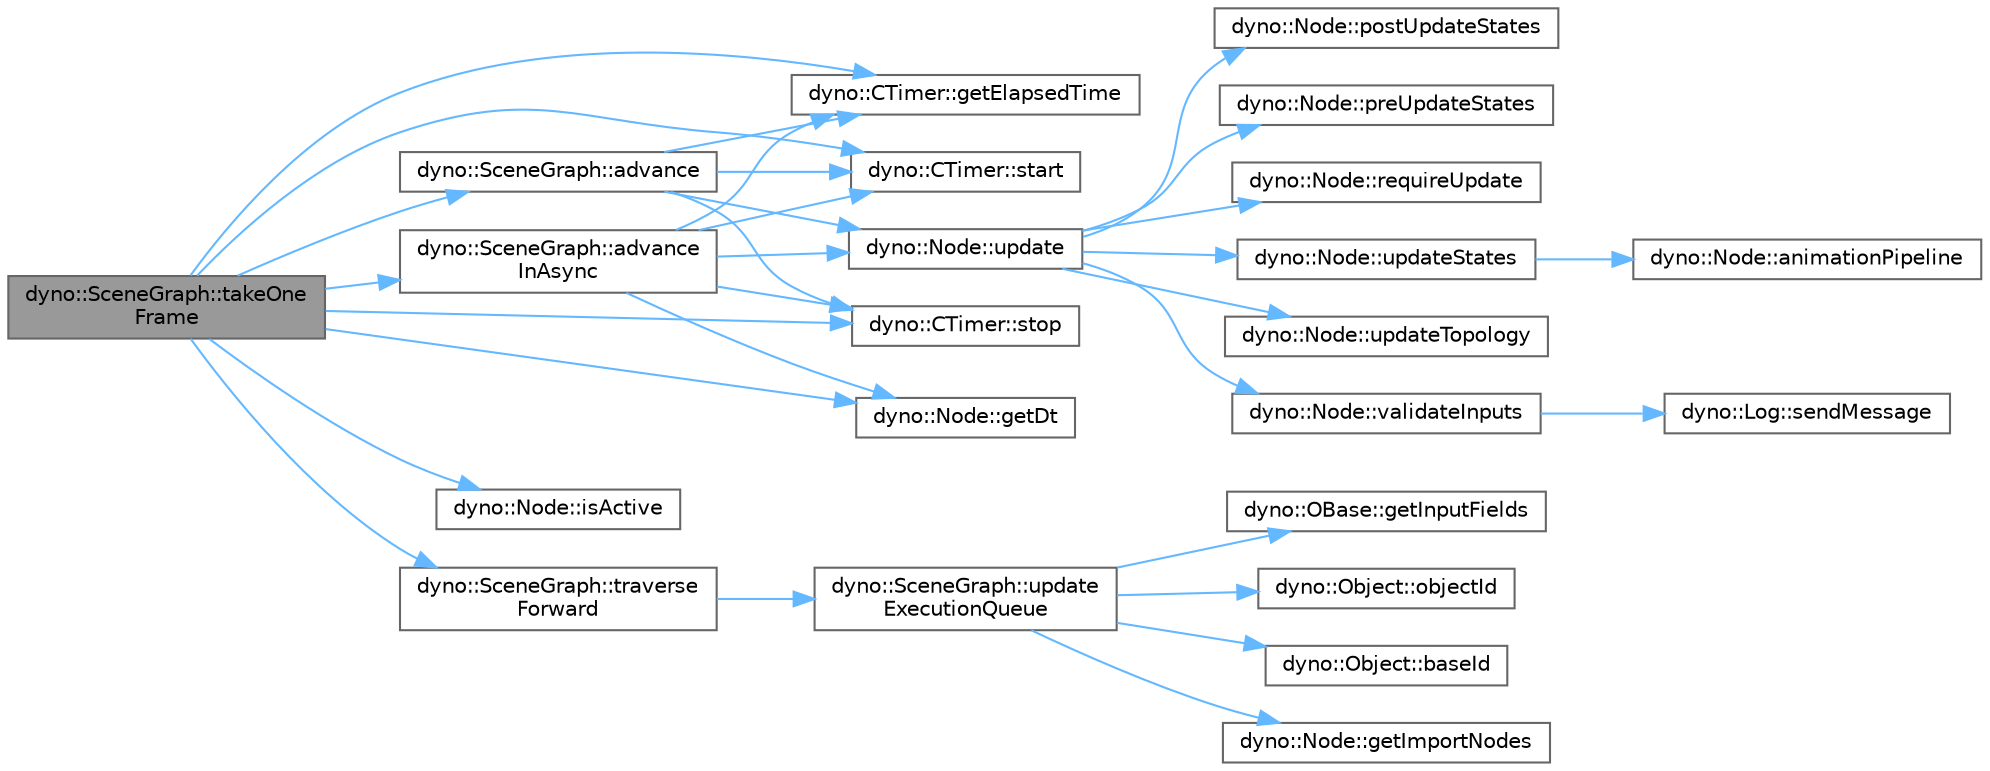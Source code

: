 digraph "dyno::SceneGraph::takeOneFrame"
{
 // LATEX_PDF_SIZE
  bgcolor="transparent";
  edge [fontname=Helvetica,fontsize=10,labelfontname=Helvetica,labelfontsize=10];
  node [fontname=Helvetica,fontsize=10,shape=box,height=0.2,width=0.4];
  rankdir="LR";
  Node1 [id="Node000001",label="dyno::SceneGraph::takeOne\lFrame",height=0.2,width=0.4,color="gray40", fillcolor="grey60", style="filled", fontcolor="black",tooltip=" "];
  Node1 -> Node2 [id="edge1_Node000001_Node000002",color="steelblue1",style="solid",tooltip=" "];
  Node2 [id="Node000002",label="dyno::SceneGraph::advance",height=0.2,width=0.4,color="grey40", fillcolor="white", style="filled",URL="$classdyno_1_1_scene_graph.html#ae6cb9746dab4baaccb565671f6ab5d5d",tooltip=" "];
  Node2 -> Node3 [id="edge2_Node000002_Node000003",color="steelblue1",style="solid",tooltip=" "];
  Node3 [id="Node000003",label="dyno::CTimer::getElapsedTime",height=0.2,width=0.4,color="grey40", fillcolor="white", style="filled",URL="$classdyno_1_1_c_timer.html#a13da08e4cd79b310f227f63bb73e740a",tooltip="return the elapsed time in (ms)"];
  Node2 -> Node4 [id="edge3_Node000002_Node000004",color="steelblue1",style="solid",tooltip=" "];
  Node4 [id="Node000004",label="dyno::CTimer::start",height=0.2,width=0.4,color="grey40", fillcolor="white", style="filled",URL="$classdyno_1_1_c_timer.html#a1596c74f7329eca027d09ea10261f953",tooltip=" "];
  Node2 -> Node5 [id="edge4_Node000002_Node000005",color="steelblue1",style="solid",tooltip=" "];
  Node5 [id="Node000005",label="dyno::CTimer::stop",height=0.2,width=0.4,color="grey40", fillcolor="white", style="filled",URL="$classdyno_1_1_c_timer.html#a579753a6d885a8066fd5af3a017e4b8d",tooltip=" "];
  Node2 -> Node6 [id="edge5_Node000002_Node000006",color="steelblue1",style="solid",tooltip=" "];
  Node6 [id="Node000006",label="dyno::Node::update",height=0.2,width=0.4,color="grey40", fillcolor="white", style="filled",URL="$classdyno_1_1_node.html#a6f4134d96000c896365332f798da5318",tooltip="Called every time interval."];
  Node6 -> Node7 [id="edge6_Node000006_Node000007",color="steelblue1",style="solid",tooltip=" "];
  Node7 [id="Node000007",label="dyno::Node::postUpdateStates",height=0.2,width=0.4,color="grey40", fillcolor="white", style="filled",URL="$classdyno_1_1_node.html#ae07592f3b153eedbe5d2faa8b9cedbdc",tooltip=" "];
  Node6 -> Node8 [id="edge7_Node000006_Node000008",color="steelblue1",style="solid",tooltip=" "];
  Node8 [id="Node000008",label="dyno::Node::preUpdateStates",height=0.2,width=0.4,color="grey40", fillcolor="white", style="filled",URL="$classdyno_1_1_node.html#a78c03eea00535e75a4cbaf0e1442989b",tooltip=" "];
  Node6 -> Node9 [id="edge8_Node000006_Node000009",color="steelblue1",style="solid",tooltip=" "];
  Node9 [id="Node000009",label="dyno::Node::requireUpdate",height=0.2,width=0.4,color="grey40", fillcolor="white", style="filled",URL="$classdyno_1_1_node.html#a64f453ccf76663ec27ad2127ee3592ca",tooltip=" "];
  Node6 -> Node10 [id="edge9_Node000006_Node000010",color="steelblue1",style="solid",tooltip=" "];
  Node10 [id="Node000010",label="dyno::Node::updateStates",height=0.2,width=0.4,color="grey40", fillcolor="white", style="filled",URL="$classdyno_1_1_node.html#a4338663f7efbde6c56b506a8d89c896c",tooltip=" "];
  Node10 -> Node11 [id="edge10_Node000010_Node000011",color="steelblue1",style="solid",tooltip=" "];
  Node11 [id="Node000011",label="dyno::Node::animationPipeline",height=0.2,width=0.4,color="grey40", fillcolor="white", style="filled",URL="$classdyno_1_1_node.html#aba92798b2bb44a2afb84042ff83d753e",tooltip=" "];
  Node6 -> Node12 [id="edge11_Node000006_Node000012",color="steelblue1",style="solid",tooltip=" "];
  Node12 [id="Node000012",label="dyno::Node::updateTopology",height=0.2,width=0.4,color="grey40", fillcolor="white", style="filled",URL="$classdyno_1_1_node.html#a1e7f286fa69a74ca665e7149d61c4fd6",tooltip=" "];
  Node6 -> Node13 [id="edge12_Node000006_Node000013",color="steelblue1",style="solid",tooltip=" "];
  Node13 [id="Node000013",label="dyno::Node::validateInputs",height=0.2,width=0.4,color="grey40", fillcolor="white", style="filled",URL="$classdyno_1_1_node.html#abcad5713df037429dd4ee560bd086a86",tooltip=" "];
  Node13 -> Node14 [id="edge13_Node000013_Node000014",color="steelblue1",style="solid",tooltip=" "];
  Node14 [id="Node000014",label="dyno::Log::sendMessage",height=0.2,width=0.4,color="grey40", fillcolor="white", style="filled",URL="$classdyno_1_1_log.html#ade134ff996b87eb30b5cab64bc73ad28",tooltip="Add a new message to log."];
  Node1 -> Node15 [id="edge14_Node000001_Node000015",color="steelblue1",style="solid",tooltip=" "];
  Node15 [id="Node000015",label="dyno::SceneGraph::advance\lInAsync",height=0.2,width=0.4,color="grey40", fillcolor="white", style="filled",URL="$classdyno_1_1_scene_graph.html#a80eaedf11c84e1e0f3096b8d15368f40",tooltip=" "];
  Node15 -> Node16 [id="edge15_Node000015_Node000016",color="steelblue1",style="solid",tooltip=" "];
  Node16 [id="Node000016",label="dyno::Node::getDt",height=0.2,width=0.4,color="grey40", fillcolor="white", style="filled",URL="$classdyno_1_1_node.html#a394aaffc8a5f8de9ae72606e7b6662d7",tooltip="Simulation timestep."];
  Node15 -> Node3 [id="edge16_Node000015_Node000003",color="steelblue1",style="solid",tooltip=" "];
  Node15 -> Node4 [id="edge17_Node000015_Node000004",color="steelblue1",style="solid",tooltip=" "];
  Node15 -> Node5 [id="edge18_Node000015_Node000005",color="steelblue1",style="solid",tooltip=" "];
  Node15 -> Node6 [id="edge19_Node000015_Node000006",color="steelblue1",style="solid",tooltip=" "];
  Node1 -> Node16 [id="edge20_Node000001_Node000016",color="steelblue1",style="solid",tooltip=" "];
  Node1 -> Node3 [id="edge21_Node000001_Node000003",color="steelblue1",style="solid",tooltip=" "];
  Node1 -> Node17 [id="edge22_Node000001_Node000017",color="steelblue1",style="solid",tooltip=" "];
  Node17 [id="Node000017",label="dyno::Node::isActive",height=0.2,width=0.4,color="grey40", fillcolor="white", style="filled",URL="$classdyno_1_1_node.html#a2af563c470551277606c8eb62a4b6b05",tooltip="Check the state of dynamics."];
  Node1 -> Node4 [id="edge23_Node000001_Node000004",color="steelblue1",style="solid",tooltip=" "];
  Node1 -> Node5 [id="edge24_Node000001_Node000005",color="steelblue1",style="solid",tooltip=" "];
  Node1 -> Node18 [id="edge25_Node000001_Node000018",color="steelblue1",style="solid",tooltip=" "];
  Node18 [id="Node000018",label="dyno::SceneGraph::traverse\lForward",height=0.2,width=0.4,color="grey40", fillcolor="white", style="filled",URL="$classdyno_1_1_scene_graph.html#a9b17477004903a64280ebd07cdeea356",tooltip="Breadth-first tree traversal."];
  Node18 -> Node19 [id="edge26_Node000018_Node000019",color="steelblue1",style="solid",tooltip=" "];
  Node19 [id="Node000019",label="dyno::SceneGraph::update\lExecutionQueue",height=0.2,width=0.4,color="grey40", fillcolor="white", style="filled",URL="$classdyno_1_1_scene_graph.html#a6b8432d4021b78626b2310004c57a30b",tooltip=" "];
  Node19 -> Node20 [id="edge27_Node000019_Node000020",color="steelblue1",style="solid",tooltip=" "];
  Node20 [id="Node000020",label="dyno::Object::baseId",height=0.2,width=0.4,color="grey40", fillcolor="white", style="filled",URL="$classdyno_1_1_object.html#a1c74670edfee2018cfa434a0a6380ed5",tooltip="Base Id."];
  Node19 -> Node21 [id="edge28_Node000019_Node000021",color="steelblue1",style="solid",tooltip=" "];
  Node21 [id="Node000021",label="dyno::Node::getImportNodes",height=0.2,width=0.4,color="grey40", fillcolor="white", style="filled",URL="$classdyno_1_1_node.html#afdb83b6808ac89f1993062575d316e35",tooltip=" "];
  Node19 -> Node22 [id="edge29_Node000019_Node000022",color="steelblue1",style="solid",tooltip=" "];
  Node22 [id="Node000022",label="dyno::OBase::getInputFields",height=0.2,width=0.4,color="grey40", fillcolor="white", style="filled",URL="$classdyno_1_1_o_base.html#a67b5d4f1a17f5ccb3d196bc6515243a2",tooltip=" "];
  Node19 -> Node23 [id="edge30_Node000019_Node000023",color="steelblue1",style="solid",tooltip=" "];
  Node23 [id="Node000023",label="dyno::Object::objectId",height=0.2,width=0.4,color="grey40", fillcolor="white", style="filled",URL="$classdyno_1_1_object.html#a5105729f9f9faf65100b999d076418c8",tooltip=" "];
}
